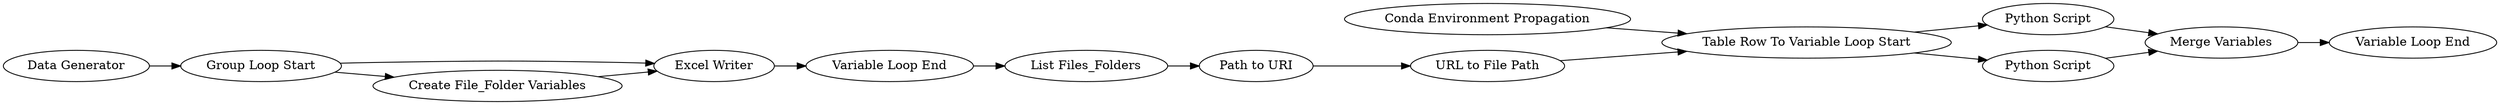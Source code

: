 digraph {
	"-2451135441085204961_3" [label="Excel Writer"]
	"-2451135441085204961_4" [label="Variable Loop End"]
	"-2451135441085204961_11" [label="Table Row To Variable Loop Start"]
	"-2451135441085204961_18" [label="Merge Variables"]
	"-2451135441085204961_14" [label="Python Script"]
	"-2451135441085204961_6" [label="List Files_Folders"]
	"-2451135441085204961_13" [label="Variable Loop End"]
	"-2451135441085204961_5" [label="Create File_Folder Variables"]
	"-2451135441085204961_9" [label="Path to URI"]
	"-2451135441085204961_15" [label="Conda Environment Propagation"]
	"-2451135441085204961_10" [label="URL to File Path"]
	"-2451135441085204961_1" [label="Data Generator"]
	"-2451135441085204961_17" [label="Python Script"]
	"-2451135441085204961_2" [label="Group Loop Start"]
	"-2451135441085204961_14" -> "-2451135441085204961_18"
	"-2451135441085204961_2" -> "-2451135441085204961_5"
	"-2451135441085204961_6" -> "-2451135441085204961_9"
	"-2451135441085204961_5" -> "-2451135441085204961_3"
	"-2451135441085204961_18" -> "-2451135441085204961_13"
	"-2451135441085204961_17" -> "-2451135441085204961_18"
	"-2451135441085204961_10" -> "-2451135441085204961_11"
	"-2451135441085204961_4" -> "-2451135441085204961_6"
	"-2451135441085204961_15" -> "-2451135441085204961_11"
	"-2451135441085204961_11" -> "-2451135441085204961_14"
	"-2451135441085204961_1" -> "-2451135441085204961_2"
	"-2451135441085204961_9" -> "-2451135441085204961_10"
	"-2451135441085204961_11" -> "-2451135441085204961_17"
	"-2451135441085204961_3" -> "-2451135441085204961_4"
	"-2451135441085204961_2" -> "-2451135441085204961_3"
	rankdir=LR
}
